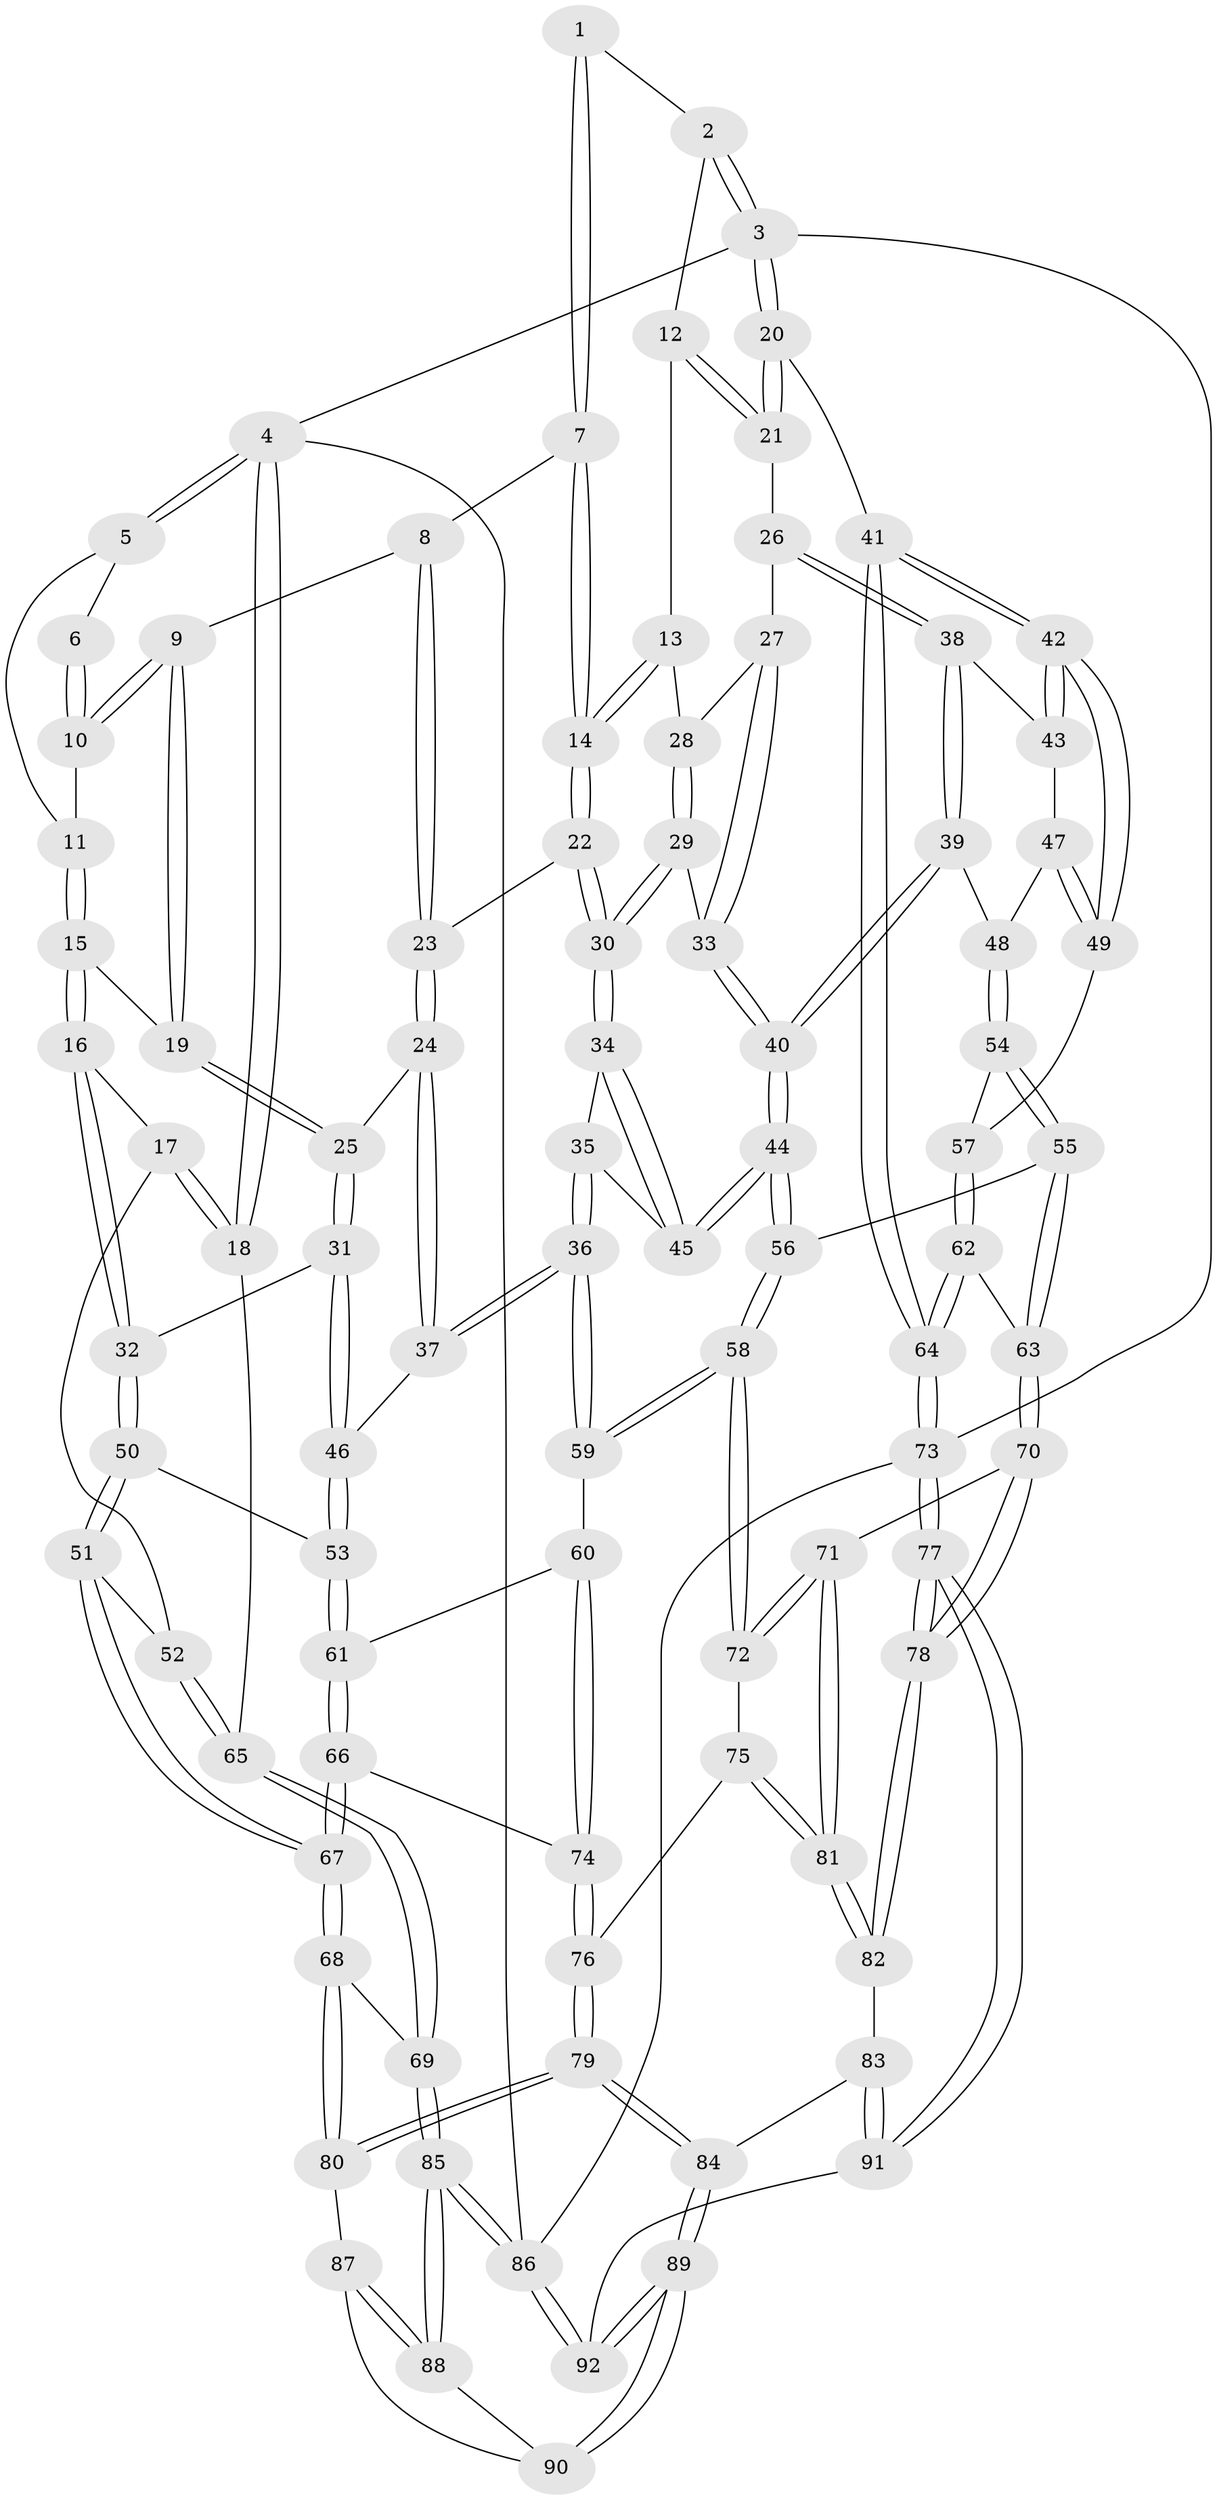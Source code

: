 // Generated by graph-tools (version 1.1) at 2025/27/03/09/25 03:27:14]
// undirected, 92 vertices, 227 edges
graph export_dot {
graph [start="1"]
  node [color=gray90,style=filled];
  1 [pos="+0.4263212682358549+0"];
  2 [pos="+0.7566763677214204+0"];
  3 [pos="+1+0"];
  4 [pos="+0+0"];
  5 [pos="+0.11978567150880659+0"];
  6 [pos="+0.17890863648789448+0"];
  7 [pos="+0.4283265585670294+0"];
  8 [pos="+0.37375198483637373+0.12224262325153139"];
  9 [pos="+0.34420649334810843+0.14482511866630615"];
  10 [pos="+0.30208447354681345+0.11273757037417309"];
  11 [pos="+0.14846390531039202+0.015427519829727168"];
  12 [pos="+0.7546313424247069+0.008209340403940259"];
  13 [pos="+0.6788573499956035+0.14335323784143897"];
  14 [pos="+0.6023345919964749+0.1948370903820026"];
  15 [pos="+0.12604202392123112+0.17173048934981006"];
  16 [pos="+0.046830551713126875+0.27099829882958604"];
  17 [pos="+0.03642810465646581+0.2734264455472237"];
  18 [pos="+0+0.2883100805716037"];
  19 [pos="+0.31555823389344967+0.1907986069923288"];
  20 [pos="+1+0.14266325509300204"];
  21 [pos="+0.9489024055643683+0.1958843272146186"];
  22 [pos="+0.5779954422699065+0.23252507455380558"];
  23 [pos="+0.5407257292525318+0.2359009642476417"];
  24 [pos="+0.42338813740329795+0.3088730882415819"];
  25 [pos="+0.3350082316984295+0.3008075104544854"];
  26 [pos="+0.8745727619927883+0.2860590131740002"];
  27 [pos="+0.8425930058834868+0.28118182884442255"];
  28 [pos="+0.7645548076390214+0.23437957882848884"];
  29 [pos="+0.7085063435223565+0.3308789480962905"];
  30 [pos="+0.5980833685675115+0.2879612249620178"];
  31 [pos="+0.27432048730861053+0.36902879356996865"];
  32 [pos="+0.22973874971147348+0.38549342863155167"];
  33 [pos="+0.7303103140428145+0.34928097618693615"];
  34 [pos="+0.5968754977490852+0.2999573511379863"];
  35 [pos="+0.5633571787483198+0.40657063455292375"];
  36 [pos="+0.5068319223707559+0.47399609100186857"];
  37 [pos="+0.4769806677539674+0.45671636802888727"];
  38 [pos="+0.8750253645178621+0.28923136396849314"];
  39 [pos="+0.8020362259790456+0.4396380366963894"];
  40 [pos="+0.7478849283177365+0.44722502190602215"];
  41 [pos="+1+0.462270899924831"];
  42 [pos="+1+0.45441933531249346"];
  43 [pos="+0.9387491461938653+0.3812840776933258"];
  44 [pos="+0.723483382172733+0.46861771962357857"];
  45 [pos="+0.7150610682446452+0.4627866630095144"];
  46 [pos="+0.3830970974075491+0.46104434418061857"];
  47 [pos="+0.8999506355143365+0.42720974727159056"];
  48 [pos="+0.8252241129865534+0.4524293957408159"];
  49 [pos="+0.9374284108195865+0.503703919797542"];
  50 [pos="+0.2044421229346212+0.528831265932712"];
  51 [pos="+0.2022825187128342+0.5311433127360624"];
  52 [pos="+0.09459263607619448+0.5206761893289624"];
  53 [pos="+0.33599269781855046+0.5579918196049767"];
  54 [pos="+0.8471429242552457+0.48396551709644425"];
  55 [pos="+0.7886512489751019+0.607792644740117"];
  56 [pos="+0.6945269824091348+0.5563131795576145"];
  57 [pos="+0.9044867253215977+0.5261233565965889"];
  58 [pos="+0.577208769287459+0.6156710381371829"];
  59 [pos="+0.5426902294232683+0.5969627259730844"];
  60 [pos="+0.43939162485657784+0.6308226304845714"];
  61 [pos="+0.38296083715005874+0.6147247992805819"];
  62 [pos="+0.889380982676407+0.6229195729237103"];
  63 [pos="+0.8392847213992365+0.6507135673384705"];
  64 [pos="+1+0.6804130399170684"];
  65 [pos="+0+0.6227073744506391"];
  66 [pos="+0.2690120220960104+0.6978196561202475"];
  67 [pos="+0.18026572259779183+0.722011833458119"];
  68 [pos="+0.17398426540589496+0.7311059049926385"];
  69 [pos="+0+0.6447819860209569"];
  70 [pos="+0.8146594292498741+0.7855064890519301"];
  71 [pos="+0.7423377849707542+0.7611301592816478"];
  72 [pos="+0.5838036099946271+0.640961810970872"];
  73 [pos="+1+1"];
  74 [pos="+0.4016764701469454+0.7545603338991381"];
  75 [pos="+0.5617952237889163+0.7560542559379128"];
  76 [pos="+0.40538564585168424+0.7838809955363976"];
  77 [pos="+1+1"];
  78 [pos="+0.9212808525055449+1"];
  79 [pos="+0.38139230156590775+0.8609101540048899"];
  80 [pos="+0.19176615944651865+0.8125523569759769"];
  81 [pos="+0.5777356784201664+0.8392518728219437"];
  82 [pos="+0.5755663771942247+0.8598151424378015"];
  83 [pos="+0.48405787499150416+0.9343919565571843"];
  84 [pos="+0.3900242228718824+0.8747664379054144"];
  85 [pos="+0+1"];
  86 [pos="+0+1"];
  87 [pos="+0.18899029878129003+0.8186615745671708"];
  88 [pos="+0+0.9416644249746443"];
  89 [pos="+0.22421612216340694+1"];
  90 [pos="+0.18896208656841743+0.9619929123133639"];
  91 [pos="+0.5138638422810332+1"];
  92 [pos="+0.21825091818473633+1"];
  1 -- 2;
  1 -- 7;
  1 -- 7;
  2 -- 3;
  2 -- 3;
  2 -- 12;
  3 -- 4;
  3 -- 20;
  3 -- 20;
  3 -- 73;
  4 -- 5;
  4 -- 5;
  4 -- 18;
  4 -- 18;
  4 -- 86;
  5 -- 6;
  5 -- 11;
  6 -- 10;
  6 -- 10;
  7 -- 8;
  7 -- 14;
  7 -- 14;
  8 -- 9;
  8 -- 23;
  8 -- 23;
  9 -- 10;
  9 -- 10;
  9 -- 19;
  9 -- 19;
  10 -- 11;
  11 -- 15;
  11 -- 15;
  12 -- 13;
  12 -- 21;
  12 -- 21;
  13 -- 14;
  13 -- 14;
  13 -- 28;
  14 -- 22;
  14 -- 22;
  15 -- 16;
  15 -- 16;
  15 -- 19;
  16 -- 17;
  16 -- 32;
  16 -- 32;
  17 -- 18;
  17 -- 18;
  17 -- 52;
  18 -- 65;
  19 -- 25;
  19 -- 25;
  20 -- 21;
  20 -- 21;
  20 -- 41;
  21 -- 26;
  22 -- 23;
  22 -- 30;
  22 -- 30;
  23 -- 24;
  23 -- 24;
  24 -- 25;
  24 -- 37;
  24 -- 37;
  25 -- 31;
  25 -- 31;
  26 -- 27;
  26 -- 38;
  26 -- 38;
  27 -- 28;
  27 -- 33;
  27 -- 33;
  28 -- 29;
  28 -- 29;
  29 -- 30;
  29 -- 30;
  29 -- 33;
  30 -- 34;
  30 -- 34;
  31 -- 32;
  31 -- 46;
  31 -- 46;
  32 -- 50;
  32 -- 50;
  33 -- 40;
  33 -- 40;
  34 -- 35;
  34 -- 45;
  34 -- 45;
  35 -- 36;
  35 -- 36;
  35 -- 45;
  36 -- 37;
  36 -- 37;
  36 -- 59;
  36 -- 59;
  37 -- 46;
  38 -- 39;
  38 -- 39;
  38 -- 43;
  39 -- 40;
  39 -- 40;
  39 -- 48;
  40 -- 44;
  40 -- 44;
  41 -- 42;
  41 -- 42;
  41 -- 64;
  41 -- 64;
  42 -- 43;
  42 -- 43;
  42 -- 49;
  42 -- 49;
  43 -- 47;
  44 -- 45;
  44 -- 45;
  44 -- 56;
  44 -- 56;
  46 -- 53;
  46 -- 53;
  47 -- 48;
  47 -- 49;
  47 -- 49;
  48 -- 54;
  48 -- 54;
  49 -- 57;
  50 -- 51;
  50 -- 51;
  50 -- 53;
  51 -- 52;
  51 -- 67;
  51 -- 67;
  52 -- 65;
  52 -- 65;
  53 -- 61;
  53 -- 61;
  54 -- 55;
  54 -- 55;
  54 -- 57;
  55 -- 56;
  55 -- 63;
  55 -- 63;
  56 -- 58;
  56 -- 58;
  57 -- 62;
  57 -- 62;
  58 -- 59;
  58 -- 59;
  58 -- 72;
  58 -- 72;
  59 -- 60;
  60 -- 61;
  60 -- 74;
  60 -- 74;
  61 -- 66;
  61 -- 66;
  62 -- 63;
  62 -- 64;
  62 -- 64;
  63 -- 70;
  63 -- 70;
  64 -- 73;
  64 -- 73;
  65 -- 69;
  65 -- 69;
  66 -- 67;
  66 -- 67;
  66 -- 74;
  67 -- 68;
  67 -- 68;
  68 -- 69;
  68 -- 80;
  68 -- 80;
  69 -- 85;
  69 -- 85;
  70 -- 71;
  70 -- 78;
  70 -- 78;
  71 -- 72;
  71 -- 72;
  71 -- 81;
  71 -- 81;
  72 -- 75;
  73 -- 77;
  73 -- 77;
  73 -- 86;
  74 -- 76;
  74 -- 76;
  75 -- 76;
  75 -- 81;
  75 -- 81;
  76 -- 79;
  76 -- 79;
  77 -- 78;
  77 -- 78;
  77 -- 91;
  77 -- 91;
  78 -- 82;
  78 -- 82;
  79 -- 80;
  79 -- 80;
  79 -- 84;
  79 -- 84;
  80 -- 87;
  81 -- 82;
  81 -- 82;
  82 -- 83;
  83 -- 84;
  83 -- 91;
  83 -- 91;
  84 -- 89;
  84 -- 89;
  85 -- 86;
  85 -- 86;
  85 -- 88;
  85 -- 88;
  86 -- 92;
  86 -- 92;
  87 -- 88;
  87 -- 88;
  87 -- 90;
  88 -- 90;
  89 -- 90;
  89 -- 90;
  89 -- 92;
  89 -- 92;
  91 -- 92;
}
